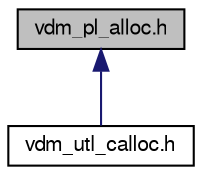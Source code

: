 digraph "vdm_pl_alloc.h"
{
  bgcolor="transparent";
  edge [fontname="FreeSans",fontsize="10",labelfontname="FreeSans",labelfontsize="10"];
  node [fontname="FreeSans",fontsize="10",shape=record];
  Node1 [label="vdm_pl_alloc.h",height=0.2,width=0.4,color="black", fillcolor="grey75", style="filled" fontcolor="black"];
  Node1 -> Node2 [dir="back",color="midnightblue",fontsize="10",style="solid",fontname="FreeSans"];
  Node2 [label="vdm_utl_calloc.h",height=0.2,width=0.4,color="black",URL="$vdm__utl__calloc_8h.html",tooltip="Calloc Utility API."];
}
